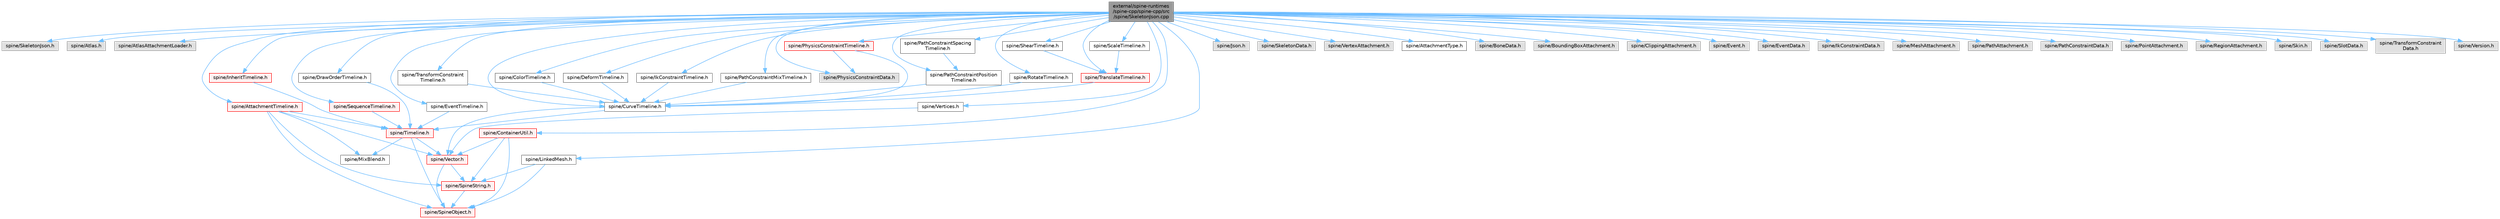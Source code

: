 digraph "external/spine-runtimes/spine-cpp/spine-cpp/src/spine/SkeletonJson.cpp"
{
 // LATEX_PDF_SIZE
  bgcolor="transparent";
  edge [fontname=Helvetica,fontsize=10,labelfontname=Helvetica,labelfontsize=10];
  node [fontname=Helvetica,fontsize=10,shape=box,height=0.2,width=0.4];
  Node1 [id="Node000001",label="external/spine-runtimes\l/spine-cpp/spine-cpp/src\l/spine/SkeletonJson.cpp",height=0.2,width=0.4,color="gray40", fillcolor="grey60", style="filled", fontcolor="black",tooltip=" "];
  Node1 -> Node2 [id="edge1_Node000001_Node000002",color="steelblue1",style="solid",tooltip=" "];
  Node2 [id="Node000002",label="spine/SkeletonJson.h",height=0.2,width=0.4,color="grey60", fillcolor="#E0E0E0", style="filled",tooltip=" "];
  Node1 -> Node3 [id="edge2_Node000001_Node000003",color="steelblue1",style="solid",tooltip=" "];
  Node3 [id="Node000003",label="spine/Atlas.h",height=0.2,width=0.4,color="grey60", fillcolor="#E0E0E0", style="filled",tooltip=" "];
  Node1 -> Node4 [id="edge3_Node000001_Node000004",color="steelblue1",style="solid",tooltip=" "];
  Node4 [id="Node000004",label="spine/AtlasAttachmentLoader.h",height=0.2,width=0.4,color="grey60", fillcolor="#E0E0E0", style="filled",tooltip=" "];
  Node1 -> Node5 [id="edge4_Node000001_Node000005",color="steelblue1",style="solid",tooltip=" "];
  Node5 [id="Node000005",label="spine/CurveTimeline.h",height=0.2,width=0.4,color="grey40", fillcolor="white", style="filled",URL="$_curve_timeline_8h.html",tooltip=" "];
  Node5 -> Node6 [id="edge5_Node000005_Node000006",color="steelblue1",style="solid",tooltip=" "];
  Node6 [id="Node000006",label="spine/Timeline.h",height=0.2,width=0.4,color="red", fillcolor="#FFF0F0", style="filled",URL="$_timeline_8h.html",tooltip=" "];
  Node6 -> Node9 [id="edge6_Node000006_Node000009",color="steelblue1",style="solid",tooltip=" "];
  Node9 [id="Node000009",label="spine/Vector.h",height=0.2,width=0.4,color="red", fillcolor="#FFF0F0", style="filled",URL="$external_2spine-runtimes_2spine-cpp_2spine-cpp_2include_2spine_2vector_8h.html",tooltip=" "];
  Node9 -> Node11 [id="edge7_Node000009_Node000011",color="steelblue1",style="solid",tooltip=" "];
  Node11 [id="Node000011",label="spine/SpineObject.h",height=0.2,width=0.4,color="red", fillcolor="#FFF0F0", style="filled",URL="$_spine_object_8h.html",tooltip=" "];
  Node9 -> Node14 [id="edge8_Node000009_Node000014",color="steelblue1",style="solid",tooltip=" "];
  Node14 [id="Node000014",label="spine/SpineString.h",height=0.2,width=0.4,color="red", fillcolor="#FFF0F0", style="filled",URL="$_spine_string_8h.html",tooltip=" "];
  Node14 -> Node11 [id="edge9_Node000014_Node000011",color="steelblue1",style="solid",tooltip=" "];
  Node6 -> Node164 [id="edge10_Node000006_Node000164",color="steelblue1",style="solid",tooltip=" "];
  Node164 [id="Node000164",label="spine/MixBlend.h",height=0.2,width=0.4,color="grey40", fillcolor="white", style="filled",URL="$_mix_blend_8h.html",tooltip=" "];
  Node6 -> Node11 [id="edge11_Node000006_Node000011",color="steelblue1",style="solid",tooltip=" "];
  Node5 -> Node9 [id="edge12_Node000005_Node000009",color="steelblue1",style="solid",tooltip=" "];
  Node1 -> Node167 [id="edge13_Node000001_Node000167",color="steelblue1",style="solid",tooltip=" "];
  Node167 [id="Node000167",label="spine/Json.h",height=0.2,width=0.4,color="grey60", fillcolor="#E0E0E0", style="filled",tooltip=" "];
  Node1 -> Node168 [id="edge14_Node000001_Node000168",color="steelblue1",style="solid",tooltip=" "];
  Node168 [id="Node000168",label="spine/LinkedMesh.h",height=0.2,width=0.4,color="grey40", fillcolor="white", style="filled",URL="$_linked_mesh_8h.html",tooltip=" "];
  Node168 -> Node11 [id="edge15_Node000168_Node000011",color="steelblue1",style="solid",tooltip=" "];
  Node168 -> Node14 [id="edge16_Node000168_Node000014",color="steelblue1",style="solid",tooltip=" "];
  Node1 -> Node169 [id="edge17_Node000001_Node000169",color="steelblue1",style="solid",tooltip=" "];
  Node169 [id="Node000169",label="spine/SkeletonData.h",height=0.2,width=0.4,color="grey60", fillcolor="#E0E0E0", style="filled",tooltip=" "];
  Node1 -> Node170 [id="edge18_Node000001_Node000170",color="steelblue1",style="solid",tooltip=" "];
  Node170 [id="Node000170",label="spine/VertexAttachment.h",height=0.2,width=0.4,color="grey60", fillcolor="#E0E0E0", style="filled",tooltip=" "];
  Node1 -> Node171 [id="edge19_Node000001_Node000171",color="steelblue1",style="solid",tooltip=" "];
  Node171 [id="Node000171",label="spine/AttachmentTimeline.h",height=0.2,width=0.4,color="red", fillcolor="#FFF0F0", style="filled",URL="$_attachment_timeline_8h.html",tooltip=" "];
  Node171 -> Node6 [id="edge20_Node000171_Node000006",color="steelblue1",style="solid",tooltip=" "];
  Node171 -> Node11 [id="edge21_Node000171_Node000011",color="steelblue1",style="solid",tooltip=" "];
  Node171 -> Node9 [id="edge22_Node000171_Node000009",color="steelblue1",style="solid",tooltip=" "];
  Node171 -> Node164 [id="edge23_Node000171_Node000164",color="steelblue1",style="solid",tooltip=" "];
  Node171 -> Node14 [id="edge24_Node000171_Node000014",color="steelblue1",style="solid",tooltip=" "];
  Node1 -> Node172 [id="edge25_Node000001_Node000172",color="steelblue1",style="solid",tooltip=" "];
  Node172 [id="Node000172",label="spine/AttachmentType.h",height=0.2,width=0.4,color="grey40", fillcolor="white", style="filled",URL="$_attachment_type_8h.html",tooltip=" "];
  Node1 -> Node173 [id="edge26_Node000001_Node000173",color="steelblue1",style="solid",tooltip=" "];
  Node173 [id="Node000173",label="spine/BoneData.h",height=0.2,width=0.4,color="grey60", fillcolor="#E0E0E0", style="filled",tooltip=" "];
  Node1 -> Node174 [id="edge27_Node000001_Node000174",color="steelblue1",style="solid",tooltip=" "];
  Node174 [id="Node000174",label="spine/BoundingBoxAttachment.h",height=0.2,width=0.4,color="grey60", fillcolor="#E0E0E0", style="filled",tooltip=" "];
  Node1 -> Node175 [id="edge28_Node000001_Node000175",color="steelblue1",style="solid",tooltip=" "];
  Node175 [id="Node000175",label="spine/ClippingAttachment.h",height=0.2,width=0.4,color="grey60", fillcolor="#E0E0E0", style="filled",tooltip=" "];
  Node1 -> Node176 [id="edge29_Node000001_Node000176",color="steelblue1",style="solid",tooltip=" "];
  Node176 [id="Node000176",label="spine/ColorTimeline.h",height=0.2,width=0.4,color="grey40", fillcolor="white", style="filled",URL="$_color_timeline_8h.html",tooltip=" "];
  Node176 -> Node5 [id="edge30_Node000176_Node000005",color="steelblue1",style="solid",tooltip=" "];
  Node1 -> Node177 [id="edge31_Node000001_Node000177",color="steelblue1",style="solid",tooltip=" "];
  Node177 [id="Node000177",label="spine/ContainerUtil.h",height=0.2,width=0.4,color="red", fillcolor="#FFF0F0", style="filled",URL="$_container_util_8h.html",tooltip=" "];
  Node177 -> Node9 [id="edge32_Node000177_Node000009",color="steelblue1",style="solid",tooltip=" "];
  Node177 -> Node11 [id="edge33_Node000177_Node000011",color="steelblue1",style="solid",tooltip=" "];
  Node177 -> Node14 [id="edge34_Node000177_Node000014",color="steelblue1",style="solid",tooltip=" "];
  Node1 -> Node179 [id="edge35_Node000001_Node000179",color="steelblue1",style="solid",tooltip=" "];
  Node179 [id="Node000179",label="spine/DeformTimeline.h",height=0.2,width=0.4,color="grey40", fillcolor="white", style="filled",URL="$_deform_timeline_8h.html",tooltip=" "];
  Node179 -> Node5 [id="edge36_Node000179_Node000005",color="steelblue1",style="solid",tooltip=" "];
  Node1 -> Node180 [id="edge37_Node000001_Node000180",color="steelblue1",style="solid",tooltip=" "];
  Node180 [id="Node000180",label="spine/DrawOrderTimeline.h",height=0.2,width=0.4,color="grey40", fillcolor="white", style="filled",URL="$_draw_order_timeline_8h.html",tooltip=" "];
  Node180 -> Node6 [id="edge38_Node000180_Node000006",color="steelblue1",style="solid",tooltip=" "];
  Node1 -> Node181 [id="edge39_Node000001_Node000181",color="steelblue1",style="solid",tooltip=" "];
  Node181 [id="Node000181",label="spine/Event.h",height=0.2,width=0.4,color="grey60", fillcolor="#E0E0E0", style="filled",tooltip=" "];
  Node1 -> Node182 [id="edge40_Node000001_Node000182",color="steelblue1",style="solid",tooltip=" "];
  Node182 [id="Node000182",label="spine/EventData.h",height=0.2,width=0.4,color="grey60", fillcolor="#E0E0E0", style="filled",tooltip=" "];
  Node1 -> Node183 [id="edge41_Node000001_Node000183",color="steelblue1",style="solid",tooltip=" "];
  Node183 [id="Node000183",label="spine/EventTimeline.h",height=0.2,width=0.4,color="grey40", fillcolor="white", style="filled",URL="$_event_timeline_8h.html",tooltip=" "];
  Node183 -> Node6 [id="edge42_Node000183_Node000006",color="steelblue1",style="solid",tooltip=" "];
  Node1 -> Node184 [id="edge43_Node000001_Node000184",color="steelblue1",style="solid",tooltip=" "];
  Node184 [id="Node000184",label="spine/IkConstraintData.h",height=0.2,width=0.4,color="grey60", fillcolor="#E0E0E0", style="filled",tooltip=" "];
  Node1 -> Node185 [id="edge44_Node000001_Node000185",color="steelblue1",style="solid",tooltip=" "];
  Node185 [id="Node000185",label="spine/IkConstraintTimeline.h",height=0.2,width=0.4,color="grey40", fillcolor="white", style="filled",URL="$_ik_constraint_timeline_8h.html",tooltip=" "];
  Node185 -> Node5 [id="edge45_Node000185_Node000005",color="steelblue1",style="solid",tooltip=" "];
  Node1 -> Node186 [id="edge46_Node000001_Node000186",color="steelblue1",style="solid",tooltip=" "];
  Node186 [id="Node000186",label="spine/InheritTimeline.h",height=0.2,width=0.4,color="red", fillcolor="#FFF0F0", style="filled",URL="$_inherit_timeline_8h.html",tooltip=" "];
  Node186 -> Node6 [id="edge47_Node000186_Node000006",color="steelblue1",style="solid",tooltip=" "];
  Node1 -> Node189 [id="edge48_Node000001_Node000189",color="steelblue1",style="solid",tooltip=" "];
  Node189 [id="Node000189",label="spine/MeshAttachment.h",height=0.2,width=0.4,color="grey60", fillcolor="#E0E0E0", style="filled",tooltip=" "];
  Node1 -> Node190 [id="edge49_Node000001_Node000190",color="steelblue1",style="solid",tooltip=" "];
  Node190 [id="Node000190",label="spine/PathAttachment.h",height=0.2,width=0.4,color="grey60", fillcolor="#E0E0E0", style="filled",tooltip=" "];
  Node1 -> Node191 [id="edge50_Node000001_Node000191",color="steelblue1",style="solid",tooltip=" "];
  Node191 [id="Node000191",label="spine/PathConstraintData.h",height=0.2,width=0.4,color="grey60", fillcolor="#E0E0E0", style="filled",tooltip=" "];
  Node1 -> Node192 [id="edge51_Node000001_Node000192",color="steelblue1",style="solid",tooltip=" "];
  Node192 [id="Node000192",label="spine/PathConstraintMixTimeline.h",height=0.2,width=0.4,color="grey40", fillcolor="white", style="filled",URL="$_path_constraint_mix_timeline_8h.html",tooltip=" "];
  Node192 -> Node5 [id="edge52_Node000192_Node000005",color="steelblue1",style="solid",tooltip=" "];
  Node1 -> Node193 [id="edge53_Node000001_Node000193",color="steelblue1",style="solid",tooltip=" "];
  Node193 [id="Node000193",label="spine/PathConstraintPosition\lTimeline.h",height=0.2,width=0.4,color="grey40", fillcolor="white", style="filled",URL="$_path_constraint_position_timeline_8h.html",tooltip=" "];
  Node193 -> Node5 [id="edge54_Node000193_Node000005",color="steelblue1",style="solid",tooltip=" "];
  Node1 -> Node194 [id="edge55_Node000001_Node000194",color="steelblue1",style="solid",tooltip=" "];
  Node194 [id="Node000194",label="spine/PathConstraintSpacing\lTimeline.h",height=0.2,width=0.4,color="grey40", fillcolor="white", style="filled",URL="$_path_constraint_spacing_timeline_8h.html",tooltip=" "];
  Node194 -> Node193 [id="edge56_Node000194_Node000193",color="steelblue1",style="solid",tooltip=" "];
  Node1 -> Node195 [id="edge57_Node000001_Node000195",color="steelblue1",style="solid",tooltip=" "];
  Node195 [id="Node000195",label="spine/PhysicsConstraintData.h",height=0.2,width=0.4,color="grey60", fillcolor="#E0E0E0", style="filled",tooltip=" "];
  Node1 -> Node196 [id="edge58_Node000001_Node000196",color="steelblue1",style="solid",tooltip=" "];
  Node196 [id="Node000196",label="spine/PhysicsConstraintTimeline.h",height=0.2,width=0.4,color="red", fillcolor="#FFF0F0", style="filled",URL="$_physics_constraint_timeline_8h.html",tooltip=" "];
  Node196 -> Node5 [id="edge59_Node000196_Node000005",color="steelblue1",style="solid",tooltip=" "];
  Node196 -> Node195 [id="edge60_Node000196_Node000195",color="steelblue1",style="solid",tooltip=" "];
  Node1 -> Node198 [id="edge61_Node000001_Node000198",color="steelblue1",style="solid",tooltip=" "];
  Node198 [id="Node000198",label="spine/PointAttachment.h",height=0.2,width=0.4,color="grey60", fillcolor="#E0E0E0", style="filled",tooltip=" "];
  Node1 -> Node199 [id="edge62_Node000001_Node000199",color="steelblue1",style="solid",tooltip=" "];
  Node199 [id="Node000199",label="spine/RegionAttachment.h",height=0.2,width=0.4,color="grey60", fillcolor="#E0E0E0", style="filled",tooltip=" "];
  Node1 -> Node200 [id="edge63_Node000001_Node000200",color="steelblue1",style="solid",tooltip=" "];
  Node200 [id="Node000200",label="spine/RotateTimeline.h",height=0.2,width=0.4,color="grey40", fillcolor="white", style="filled",URL="$_rotate_timeline_8h.html",tooltip=" "];
  Node200 -> Node5 [id="edge64_Node000200_Node000005",color="steelblue1",style="solid",tooltip=" "];
  Node1 -> Node201 [id="edge65_Node000001_Node000201",color="steelblue1",style="solid",tooltip=" "];
  Node201 [id="Node000201",label="spine/ScaleTimeline.h",height=0.2,width=0.4,color="grey40", fillcolor="white", style="filled",URL="$_scale_timeline_8h.html",tooltip=" "];
  Node201 -> Node202 [id="edge66_Node000201_Node000202",color="steelblue1",style="solid",tooltip=" "];
  Node202 [id="Node000202",label="spine/TranslateTimeline.h",height=0.2,width=0.4,color="red", fillcolor="#FFF0F0", style="filled",URL="$_translate_timeline_8h.html",tooltip=" "];
  Node202 -> Node5 [id="edge67_Node000202_Node000005",color="steelblue1",style="solid",tooltip=" "];
  Node1 -> Node203 [id="edge68_Node000001_Node000203",color="steelblue1",style="solid",tooltip=" "];
  Node203 [id="Node000203",label="spine/ShearTimeline.h",height=0.2,width=0.4,color="grey40", fillcolor="white", style="filled",URL="$_shear_timeline_8h.html",tooltip=" "];
  Node203 -> Node202 [id="edge69_Node000203_Node000202",color="steelblue1",style="solid",tooltip=" "];
  Node1 -> Node204 [id="edge70_Node000001_Node000204",color="steelblue1",style="solid",tooltip=" "];
  Node204 [id="Node000204",label="spine/Skin.h",height=0.2,width=0.4,color="grey60", fillcolor="#E0E0E0", style="filled",tooltip=" "];
  Node1 -> Node205 [id="edge71_Node000001_Node000205",color="steelblue1",style="solid",tooltip=" "];
  Node205 [id="Node000205",label="spine/SlotData.h",height=0.2,width=0.4,color="grey60", fillcolor="#E0E0E0", style="filled",tooltip=" "];
  Node1 -> Node206 [id="edge72_Node000001_Node000206",color="steelblue1",style="solid",tooltip=" "];
  Node206 [id="Node000206",label="spine/TransformConstraint\lData.h",height=0.2,width=0.4,color="grey60", fillcolor="#E0E0E0", style="filled",tooltip=" "];
  Node1 -> Node207 [id="edge73_Node000001_Node000207",color="steelblue1",style="solid",tooltip=" "];
  Node207 [id="Node000207",label="spine/TransformConstraint\lTimeline.h",height=0.2,width=0.4,color="grey40", fillcolor="white", style="filled",URL="$_transform_constraint_timeline_8h.html",tooltip=" "];
  Node207 -> Node5 [id="edge74_Node000207_Node000005",color="steelblue1",style="solid",tooltip=" "];
  Node1 -> Node202 [id="edge75_Node000001_Node000202",color="steelblue1",style="solid",tooltip=" "];
  Node1 -> Node208 [id="edge76_Node000001_Node000208",color="steelblue1",style="solid",tooltip=" "];
  Node208 [id="Node000208",label="spine/Vertices.h",height=0.2,width=0.4,color="grey40", fillcolor="white", style="filled",URL="$_vertices_8h.html",tooltip=" "];
  Node208 -> Node9 [id="edge77_Node000208_Node000009",color="steelblue1",style="solid",tooltip=" "];
  Node1 -> Node209 [id="edge78_Node000001_Node000209",color="steelblue1",style="solid",tooltip=" "];
  Node209 [id="Node000209",label="spine/SequenceTimeline.h",height=0.2,width=0.4,color="red", fillcolor="#FFF0F0", style="filled",URL="$_sequence_timeline_8h.html",tooltip=" "];
  Node209 -> Node6 [id="edge79_Node000209_Node000006",color="steelblue1",style="solid",tooltip=" "];
  Node1 -> Node211 [id="edge80_Node000001_Node000211",color="steelblue1",style="solid",tooltip=" "];
  Node211 [id="Node000211",label="spine/Version.h",height=0.2,width=0.4,color="grey60", fillcolor="#E0E0E0", style="filled",tooltip=" "];
}
